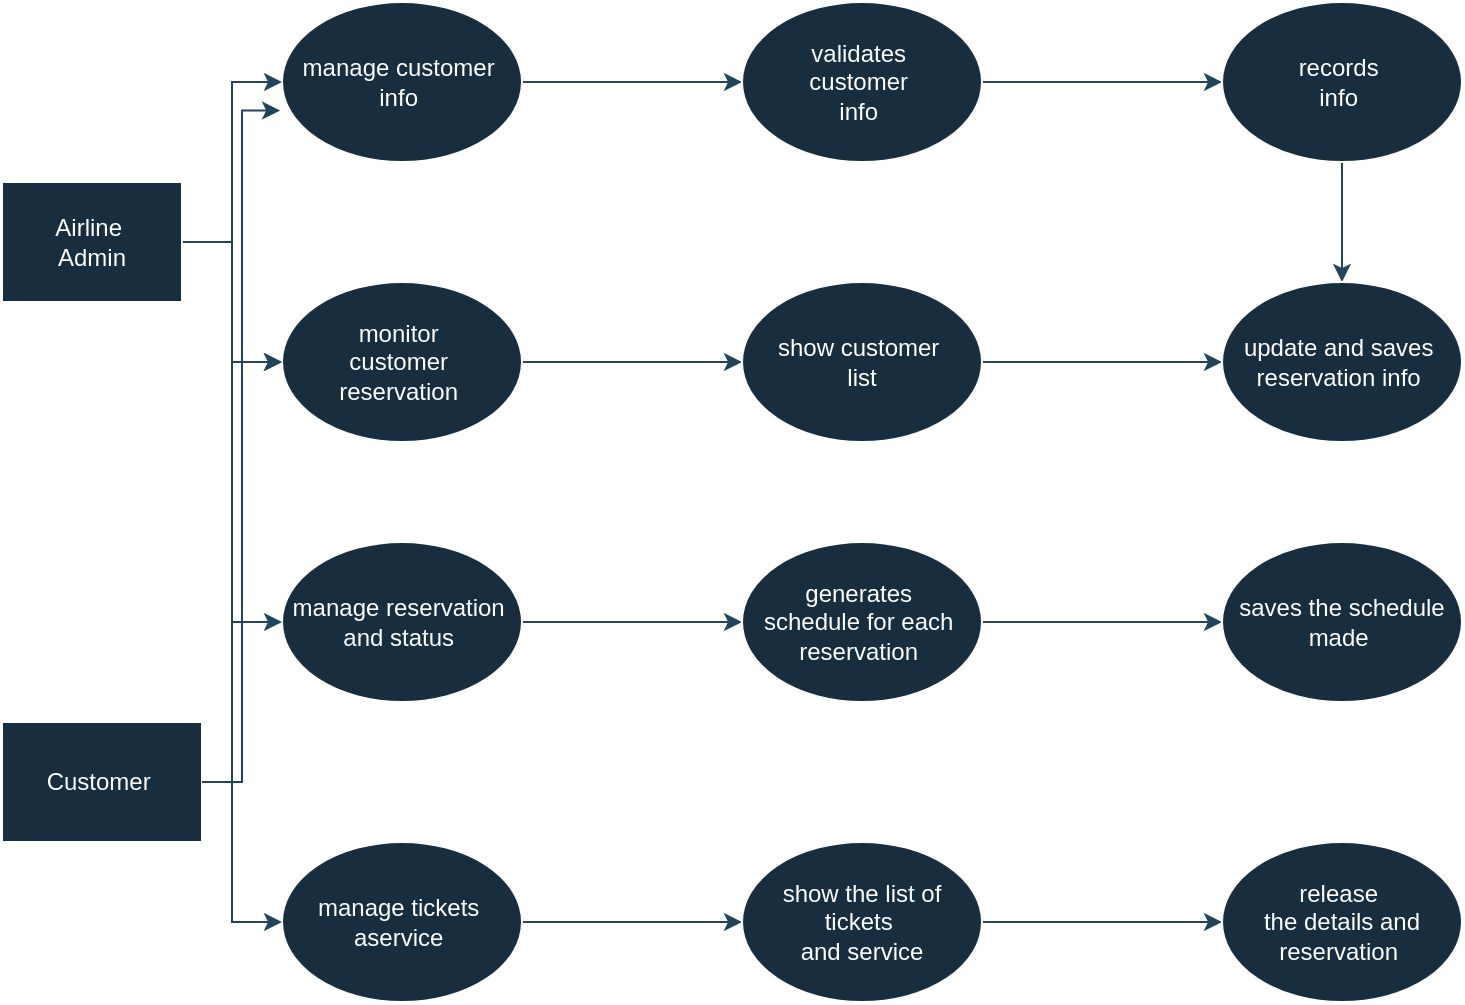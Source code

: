 <mxfile version="27.1.1">
  <diagram name="Page-1" id="nLKT58lqpH1QQg-sQ_zv">
    <mxGraphModel dx="1226" dy="620" grid="1" gridSize="10" guides="1" tooltips="1" connect="1" arrows="1" fold="1" page="1" pageScale="1" pageWidth="850" pageHeight="1100" background="#ffffff" math="0" shadow="0">
      <root>
        <mxCell id="0" />
        <mxCell id="1" parent="0" />
        <mxCell id="bPn6HbRiR2tHk-v4XI5Q-25" style="edgeStyle=orthogonalEdgeStyle;rounded=0;orthogonalLoop=1;jettySize=auto;html=1;labelBackgroundColor=none;strokeColor=#23445D;fontColor=default;" edge="1" parent="1" source="bPn6HbRiR2tHk-v4XI5Q-1" target="bPn6HbRiR2tHk-v4XI5Q-9">
          <mxGeometry relative="1" as="geometry" />
        </mxCell>
        <mxCell id="bPn6HbRiR2tHk-v4XI5Q-1" value="manage customer&amp;nbsp;&lt;div&gt;info&amp;nbsp;&lt;/div&gt;" style="ellipse;whiteSpace=wrap;html=1;labelBackgroundColor=none;fillColor=#182E3E;strokeColor=#FFFFFF;fontColor=#FFFFFF;" vertex="1" parent="1">
          <mxGeometry x="140" y="30" width="120" height="80" as="geometry" />
        </mxCell>
        <mxCell id="bPn6HbRiR2tHk-v4XI5Q-29" style="edgeStyle=orthogonalEdgeStyle;rounded=0;orthogonalLoop=1;jettySize=auto;html=1;entryX=0;entryY=0.5;entryDx=0;entryDy=0;labelBackgroundColor=none;strokeColor=#23445D;fontColor=default;" edge="1" parent="1" source="bPn6HbRiR2tHk-v4XI5Q-2" target="bPn6HbRiR2tHk-v4XI5Q-10">
          <mxGeometry relative="1" as="geometry" />
        </mxCell>
        <mxCell id="bPn6HbRiR2tHk-v4XI5Q-2" value="monitor&amp;nbsp;&lt;div&gt;customer&amp;nbsp;&lt;/div&gt;&lt;div&gt;reservation&amp;nbsp;&lt;/div&gt;" style="ellipse;whiteSpace=wrap;html=1;labelBackgroundColor=none;fillColor=#182E3E;strokeColor=#FFFFFF;fontColor=#FFFFFF;" vertex="1" parent="1">
          <mxGeometry x="140" y="170" width="120" height="80" as="geometry" />
        </mxCell>
        <mxCell id="bPn6HbRiR2tHk-v4XI5Q-30" style="edgeStyle=orthogonalEdgeStyle;rounded=0;orthogonalLoop=1;jettySize=auto;html=1;labelBackgroundColor=none;strokeColor=#23445D;fontColor=default;" edge="1" parent="1" source="bPn6HbRiR2tHk-v4XI5Q-3" target="bPn6HbRiR2tHk-v4XI5Q-11">
          <mxGeometry relative="1" as="geometry" />
        </mxCell>
        <mxCell id="bPn6HbRiR2tHk-v4XI5Q-3" value="manage reservation&amp;nbsp;&lt;div&gt;and status&amp;nbsp;&lt;/div&gt;" style="ellipse;whiteSpace=wrap;html=1;labelBackgroundColor=none;fillColor=#182E3E;strokeColor=#FFFFFF;fontColor=#FFFFFF;" vertex="1" parent="1">
          <mxGeometry x="140" y="300" width="120" height="80" as="geometry" />
        </mxCell>
        <mxCell id="bPn6HbRiR2tHk-v4XI5Q-31" style="edgeStyle=orthogonalEdgeStyle;rounded=0;orthogonalLoop=1;jettySize=auto;html=1;entryX=0;entryY=0.5;entryDx=0;entryDy=0;labelBackgroundColor=none;strokeColor=#23445D;fontColor=default;" edge="1" parent="1" source="bPn6HbRiR2tHk-v4XI5Q-4" target="bPn6HbRiR2tHk-v4XI5Q-12">
          <mxGeometry relative="1" as="geometry" />
        </mxCell>
        <mxCell id="bPn6HbRiR2tHk-v4XI5Q-4" value="manage tickets&amp;nbsp;&lt;div&gt;aservice&amp;nbsp;&lt;/div&gt;" style="ellipse;whiteSpace=wrap;html=1;labelBackgroundColor=none;fillColor=#182E3E;strokeColor=#FFFFFF;fontColor=#FFFFFF;" vertex="1" parent="1">
          <mxGeometry x="140" y="450" width="120" height="80" as="geometry" />
        </mxCell>
        <mxCell id="bPn6HbRiR2tHk-v4XI5Q-26" style="edgeStyle=orthogonalEdgeStyle;rounded=0;orthogonalLoop=1;jettySize=auto;html=1;labelBackgroundColor=none;strokeColor=#23445D;fontColor=default;" edge="1" parent="1" source="bPn6HbRiR2tHk-v4XI5Q-9" target="bPn6HbRiR2tHk-v4XI5Q-13">
          <mxGeometry relative="1" as="geometry" />
        </mxCell>
        <mxCell id="bPn6HbRiR2tHk-v4XI5Q-9" value="validates&amp;nbsp;&lt;div&gt;customer&amp;nbsp;&lt;/div&gt;&lt;div&gt;info&amp;nbsp;&lt;/div&gt;" style="ellipse;whiteSpace=wrap;html=1;labelBackgroundColor=none;fillColor=#182E3E;strokeColor=#FFFFFF;fontColor=#FFFFFF;" vertex="1" parent="1">
          <mxGeometry x="370" y="30" width="120" height="80" as="geometry" />
        </mxCell>
        <mxCell id="bPn6HbRiR2tHk-v4XI5Q-28" style="edgeStyle=orthogonalEdgeStyle;rounded=0;orthogonalLoop=1;jettySize=auto;html=1;entryX=0;entryY=0.5;entryDx=0;entryDy=0;labelBackgroundColor=none;strokeColor=#23445D;fontColor=default;" edge="1" parent="1" source="bPn6HbRiR2tHk-v4XI5Q-10" target="bPn6HbRiR2tHk-v4XI5Q-14">
          <mxGeometry relative="1" as="geometry" />
        </mxCell>
        <mxCell id="bPn6HbRiR2tHk-v4XI5Q-10" value="show customer&amp;nbsp;&lt;div&gt;list&lt;/div&gt;" style="ellipse;whiteSpace=wrap;html=1;labelBackgroundColor=none;fillColor=#182E3E;strokeColor=#FFFFFF;fontColor=#FFFFFF;" vertex="1" parent="1">
          <mxGeometry x="370" y="170" width="120" height="80" as="geometry" />
        </mxCell>
        <mxCell id="bPn6HbRiR2tHk-v4XI5Q-33" style="edgeStyle=orthogonalEdgeStyle;rounded=0;orthogonalLoop=1;jettySize=auto;html=1;entryX=0;entryY=0.5;entryDx=0;entryDy=0;labelBackgroundColor=none;strokeColor=#23445D;fontColor=default;" edge="1" parent="1" source="bPn6HbRiR2tHk-v4XI5Q-11" target="bPn6HbRiR2tHk-v4XI5Q-15">
          <mxGeometry relative="1" as="geometry" />
        </mxCell>
        <mxCell id="bPn6HbRiR2tHk-v4XI5Q-11" value="generates&amp;nbsp;&lt;div&gt;schedule for each&amp;nbsp;&lt;/div&gt;&lt;div&gt;reservation&amp;nbsp;&lt;/div&gt;" style="ellipse;whiteSpace=wrap;html=1;labelBackgroundColor=none;fillColor=#182E3E;strokeColor=#FFFFFF;fontColor=#FFFFFF;" vertex="1" parent="1">
          <mxGeometry x="370" y="300" width="120" height="80" as="geometry" />
        </mxCell>
        <mxCell id="bPn6HbRiR2tHk-v4XI5Q-32" style="edgeStyle=orthogonalEdgeStyle;rounded=0;orthogonalLoop=1;jettySize=auto;html=1;entryX=0;entryY=0.5;entryDx=0;entryDy=0;labelBackgroundColor=none;strokeColor=#23445D;fontColor=default;" edge="1" parent="1" source="bPn6HbRiR2tHk-v4XI5Q-12" target="bPn6HbRiR2tHk-v4XI5Q-16">
          <mxGeometry relative="1" as="geometry" />
        </mxCell>
        <mxCell id="bPn6HbRiR2tHk-v4XI5Q-12" value="show the list of tickets&amp;nbsp;&lt;div&gt;and service&lt;/div&gt;" style="ellipse;whiteSpace=wrap;html=1;labelBackgroundColor=none;fillColor=#182E3E;strokeColor=#FFFFFF;fontColor=#FFFFFF;" vertex="1" parent="1">
          <mxGeometry x="370" y="450" width="120" height="80" as="geometry" />
        </mxCell>
        <mxCell id="bPn6HbRiR2tHk-v4XI5Q-27" style="edgeStyle=orthogonalEdgeStyle;rounded=0;orthogonalLoop=1;jettySize=auto;html=1;entryX=0.5;entryY=0;entryDx=0;entryDy=0;labelBackgroundColor=none;strokeColor=#23445D;fontColor=default;" edge="1" parent="1" source="bPn6HbRiR2tHk-v4XI5Q-13" target="bPn6HbRiR2tHk-v4XI5Q-14">
          <mxGeometry relative="1" as="geometry" />
        </mxCell>
        <mxCell id="bPn6HbRiR2tHk-v4XI5Q-13" value="records&amp;nbsp;&lt;div&gt;info&amp;nbsp;&lt;/div&gt;" style="ellipse;whiteSpace=wrap;html=1;labelBackgroundColor=none;fillColor=#182E3E;strokeColor=#FFFFFF;fontColor=#FFFFFF;" vertex="1" parent="1">
          <mxGeometry x="610" y="30" width="120" height="80" as="geometry" />
        </mxCell>
        <mxCell id="bPn6HbRiR2tHk-v4XI5Q-14" value="update and saves&amp;nbsp;&lt;div&gt;reservation info&amp;nbsp;&lt;/div&gt;" style="ellipse;whiteSpace=wrap;html=1;labelBackgroundColor=none;fillColor=#182E3E;strokeColor=#FFFFFF;fontColor=#FFFFFF;" vertex="1" parent="1">
          <mxGeometry x="610" y="170" width="120" height="80" as="geometry" />
        </mxCell>
        <mxCell id="bPn6HbRiR2tHk-v4XI5Q-15" value="saves the schedule&lt;div&gt;made&amp;nbsp;&lt;/div&gt;" style="ellipse;whiteSpace=wrap;html=1;labelBackgroundColor=none;fillColor=#182E3E;strokeColor=#FFFFFF;fontColor=#FFFFFF;" vertex="1" parent="1">
          <mxGeometry x="610" y="300" width="120" height="80" as="geometry" />
        </mxCell>
        <mxCell id="bPn6HbRiR2tHk-v4XI5Q-16" value="release&amp;nbsp;&lt;div&gt;the details and reservation&amp;nbsp;&lt;/div&gt;" style="ellipse;whiteSpace=wrap;html=1;labelBackgroundColor=none;fillColor=#182E3E;strokeColor=#FFFFFF;fontColor=#FFFFFF;" vertex="1" parent="1">
          <mxGeometry x="610" y="450" width="120" height="80" as="geometry" />
        </mxCell>
        <mxCell id="bPn6HbRiR2tHk-v4XI5Q-19" style="edgeStyle=orthogonalEdgeStyle;rounded=0;orthogonalLoop=1;jettySize=auto;html=1;entryX=0;entryY=0.5;entryDx=0;entryDy=0;labelBackgroundColor=none;strokeColor=#23445D;fontColor=default;" edge="1" parent="1" source="bPn6HbRiR2tHk-v4XI5Q-17" target="bPn6HbRiR2tHk-v4XI5Q-1">
          <mxGeometry relative="1" as="geometry" />
        </mxCell>
        <mxCell id="bPn6HbRiR2tHk-v4XI5Q-20" style="edgeStyle=orthogonalEdgeStyle;rounded=0;orthogonalLoop=1;jettySize=auto;html=1;labelBackgroundColor=none;strokeColor=#23445D;fontColor=default;" edge="1" parent="1" source="bPn6HbRiR2tHk-v4XI5Q-17" target="bPn6HbRiR2tHk-v4XI5Q-2">
          <mxGeometry relative="1" as="geometry" />
        </mxCell>
        <mxCell id="bPn6HbRiR2tHk-v4XI5Q-21" style="edgeStyle=orthogonalEdgeStyle;rounded=0;orthogonalLoop=1;jettySize=auto;html=1;entryX=0;entryY=0.5;entryDx=0;entryDy=0;labelBackgroundColor=none;strokeColor=#23445D;fontColor=default;" edge="1" parent="1" source="bPn6HbRiR2tHk-v4XI5Q-17" target="bPn6HbRiR2tHk-v4XI5Q-3">
          <mxGeometry relative="1" as="geometry" />
        </mxCell>
        <mxCell id="bPn6HbRiR2tHk-v4XI5Q-22" style="edgeStyle=orthogonalEdgeStyle;rounded=0;orthogonalLoop=1;jettySize=auto;html=1;entryX=0;entryY=0.5;entryDx=0;entryDy=0;labelBackgroundColor=none;strokeColor=#23445D;fontColor=default;" edge="1" parent="1" source="bPn6HbRiR2tHk-v4XI5Q-17" target="bPn6HbRiR2tHk-v4XI5Q-4">
          <mxGeometry relative="1" as="geometry" />
        </mxCell>
        <mxCell id="bPn6HbRiR2tHk-v4XI5Q-17" value="Airline&amp;nbsp;&lt;div&gt;Admin&lt;/div&gt;" style="rounded=0;whiteSpace=wrap;html=1;labelBackgroundColor=none;fillColor=#182E3E;strokeColor=#FFFFFF;fontColor=#FFFFFF;" vertex="1" parent="1">
          <mxGeometry y="120" width="90" height="60" as="geometry" />
        </mxCell>
        <mxCell id="bPn6HbRiR2tHk-v4XI5Q-23" style="edgeStyle=orthogonalEdgeStyle;rounded=0;orthogonalLoop=1;jettySize=auto;html=1;entryX=0;entryY=0.5;entryDx=0;entryDy=0;labelBackgroundColor=none;strokeColor=#23445D;fontColor=default;" edge="1" parent="1" source="bPn6HbRiR2tHk-v4XI5Q-18" target="bPn6HbRiR2tHk-v4XI5Q-2">
          <mxGeometry relative="1" as="geometry" />
        </mxCell>
        <mxCell id="bPn6HbRiR2tHk-v4XI5Q-18" value="Customer&amp;nbsp;" style="rounded=0;whiteSpace=wrap;html=1;labelBackgroundColor=none;fillColor=#182E3E;strokeColor=#FFFFFF;fontColor=#FFFFFF;" vertex="1" parent="1">
          <mxGeometry y="390" width="100" height="60" as="geometry" />
        </mxCell>
        <mxCell id="bPn6HbRiR2tHk-v4XI5Q-24" style="edgeStyle=orthogonalEdgeStyle;rounded=0;orthogonalLoop=1;jettySize=auto;html=1;entryX=-0.008;entryY=0.678;entryDx=0;entryDy=0;entryPerimeter=0;labelBackgroundColor=none;strokeColor=#23445D;fontColor=default;" edge="1" parent="1" source="bPn6HbRiR2tHk-v4XI5Q-18" target="bPn6HbRiR2tHk-v4XI5Q-1">
          <mxGeometry relative="1" as="geometry" />
        </mxCell>
      </root>
    </mxGraphModel>
  </diagram>
</mxfile>
